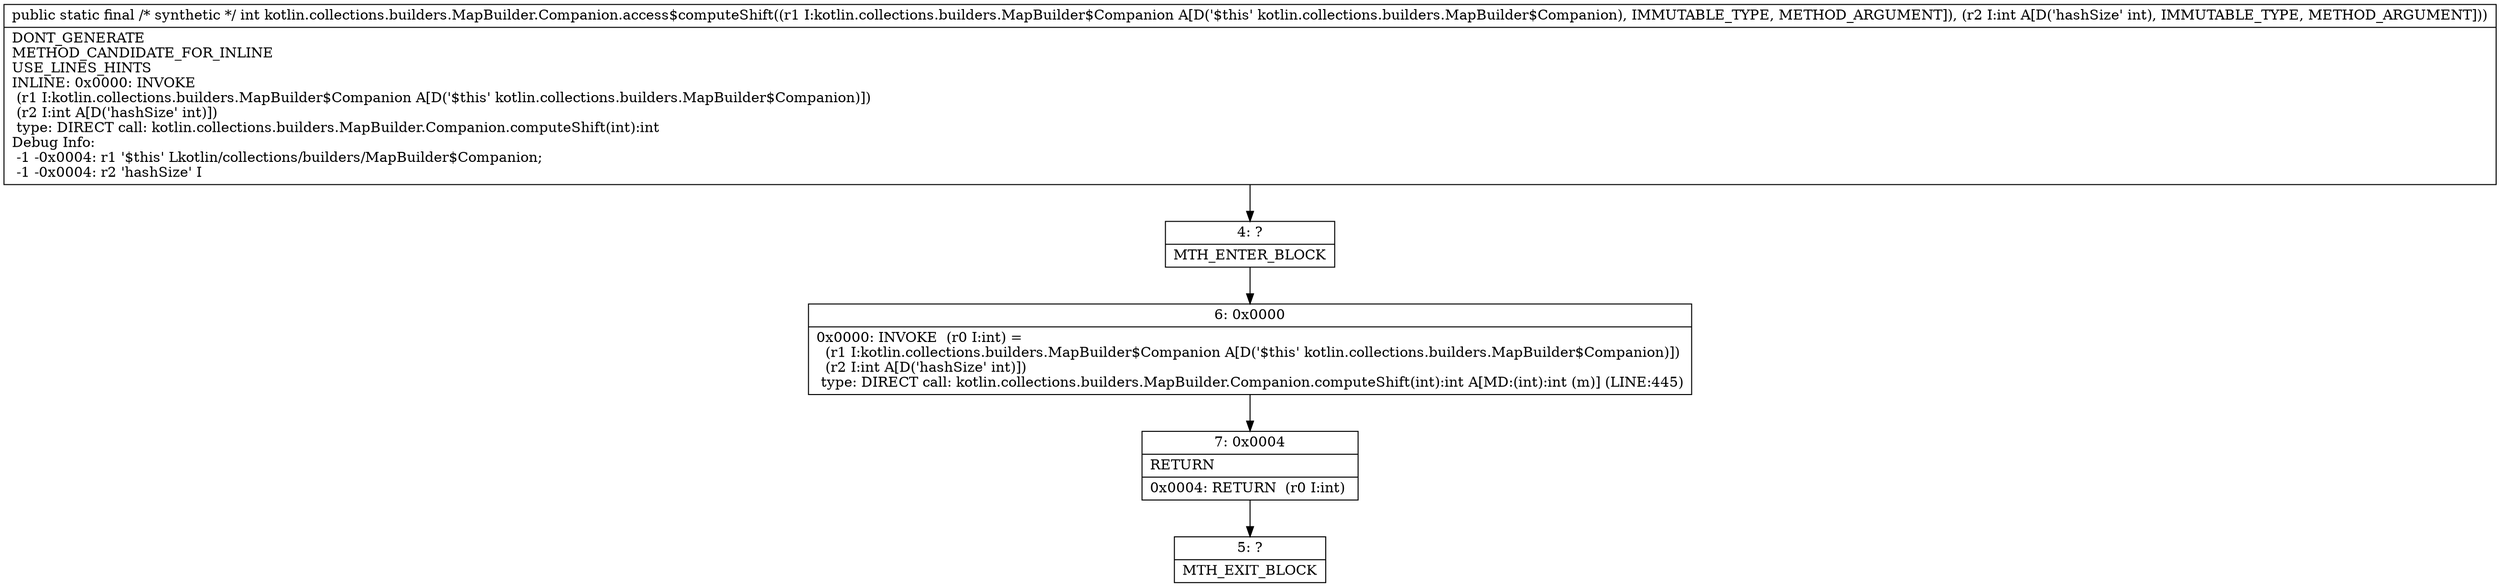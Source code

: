 digraph "CFG forkotlin.collections.builders.MapBuilder.Companion.access$computeShift(Lkotlin\/collections\/builders\/MapBuilder$Companion;I)I" {
Node_4 [shape=record,label="{4\:\ ?|MTH_ENTER_BLOCK\l}"];
Node_6 [shape=record,label="{6\:\ 0x0000|0x0000: INVOKE  (r0 I:int) = \l  (r1 I:kotlin.collections.builders.MapBuilder$Companion A[D('$this' kotlin.collections.builders.MapBuilder$Companion)])\l  (r2 I:int A[D('hashSize' int)])\l type: DIRECT call: kotlin.collections.builders.MapBuilder.Companion.computeShift(int):int A[MD:(int):int (m)] (LINE:445)\l}"];
Node_7 [shape=record,label="{7\:\ 0x0004|RETURN\l|0x0004: RETURN  (r0 I:int) \l}"];
Node_5 [shape=record,label="{5\:\ ?|MTH_EXIT_BLOCK\l}"];
MethodNode[shape=record,label="{public static final \/* synthetic *\/ int kotlin.collections.builders.MapBuilder.Companion.access$computeShift((r1 I:kotlin.collections.builders.MapBuilder$Companion A[D('$this' kotlin.collections.builders.MapBuilder$Companion), IMMUTABLE_TYPE, METHOD_ARGUMENT]), (r2 I:int A[D('hashSize' int), IMMUTABLE_TYPE, METHOD_ARGUMENT]))  | DONT_GENERATE\lMETHOD_CANDIDATE_FOR_INLINE\lUSE_LINES_HINTS\lINLINE: 0x0000: INVOKE  \l  (r1 I:kotlin.collections.builders.MapBuilder$Companion A[D('$this' kotlin.collections.builders.MapBuilder$Companion)])\l  (r2 I:int A[D('hashSize' int)])\l type: DIRECT call: kotlin.collections.builders.MapBuilder.Companion.computeShift(int):int\lDebug Info:\l  \-1 \-0x0004: r1 '$this' Lkotlin\/collections\/builders\/MapBuilder$Companion;\l  \-1 \-0x0004: r2 'hashSize' I\l}"];
MethodNode -> Node_4;Node_4 -> Node_6;
Node_6 -> Node_7;
Node_7 -> Node_5;
}

